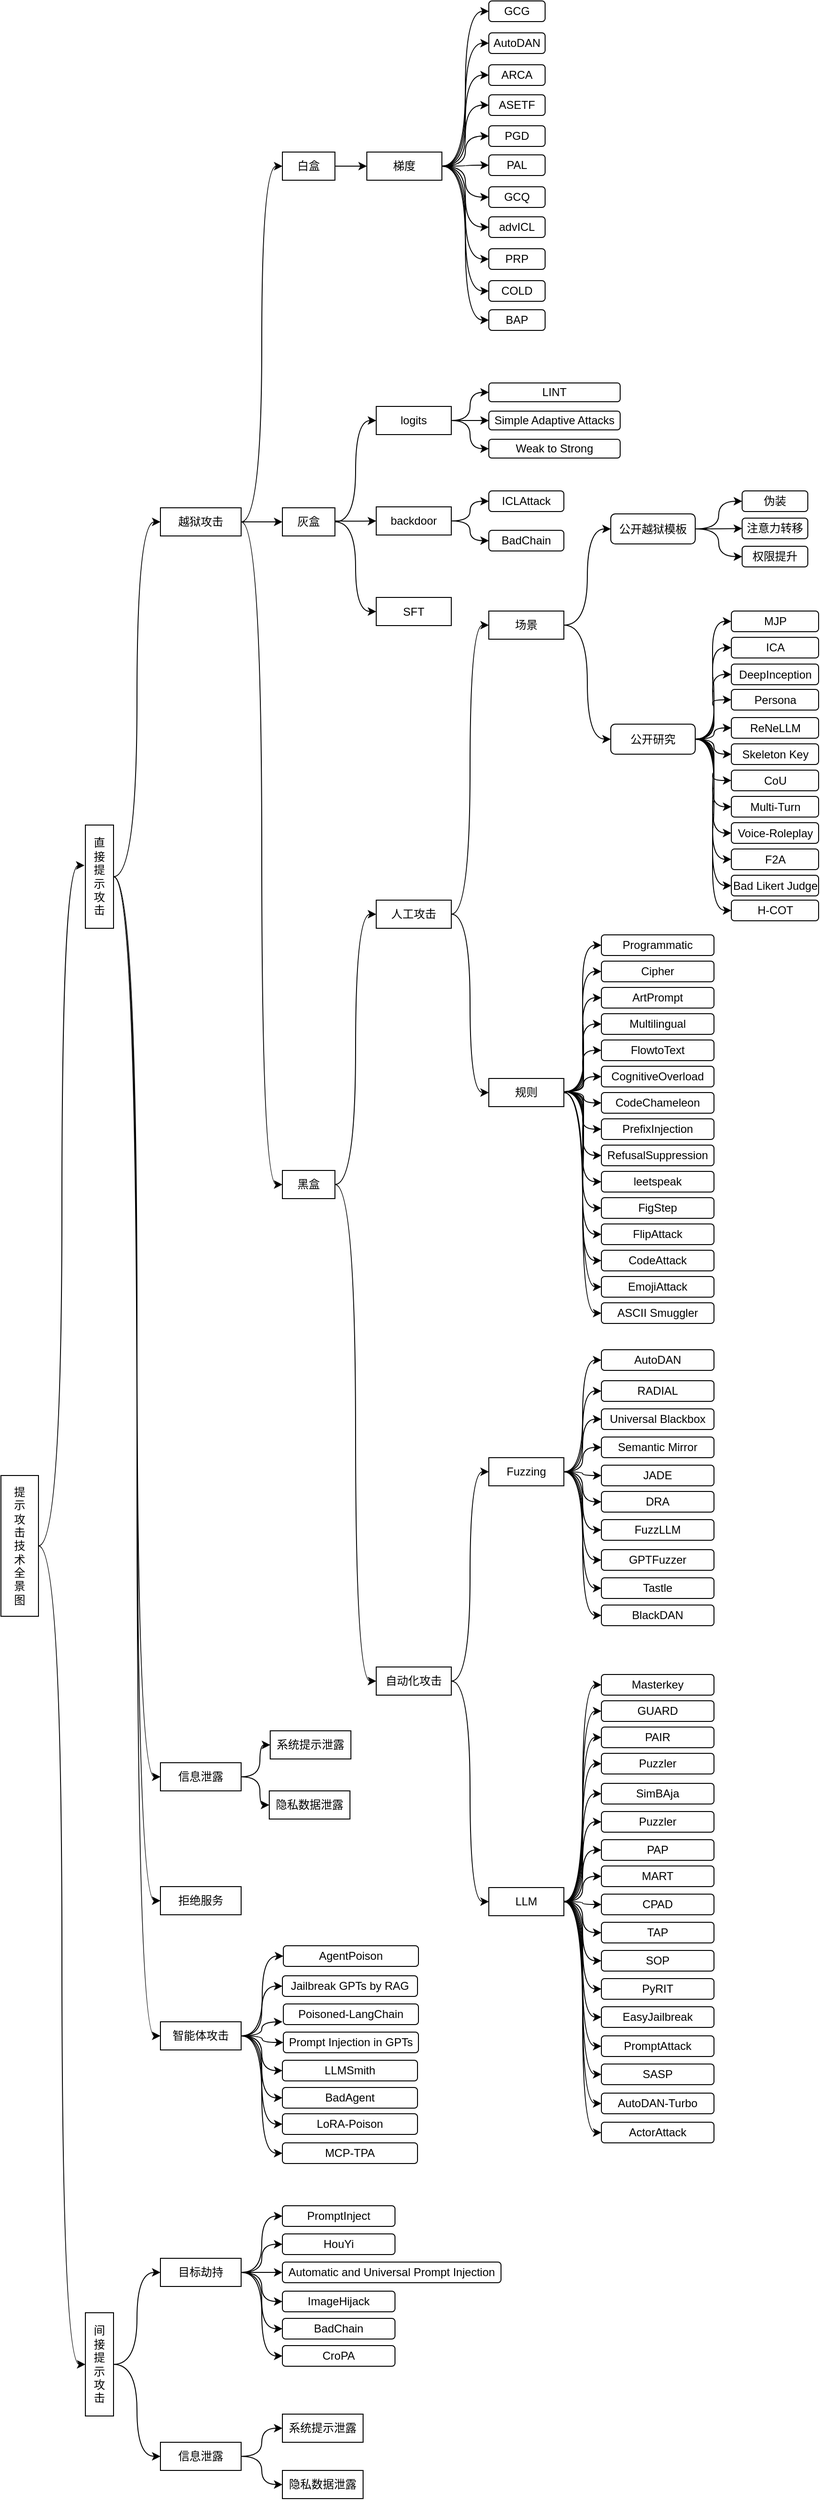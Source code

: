 <mxfile version="19.0.3" type="device"><diagram id="rkqEhPVn9OHipSm5fGzh" name="第 1 页"><mxGraphModel dx="1550" dy="2106" grid="1" gridSize="10" guides="1" tooltips="1" connect="1" arrows="1" fold="1" page="1" pageScale="1" pageWidth="827" pageHeight="1169" math="0" shadow="0"><root><mxCell id="0"/><mxCell id="1" parent="0"/><mxCell id="EBrHjdYa_G52QQw4xirk-134" style="edgeStyle=orthogonalEdgeStyle;rounded=0;orthogonalLoop=1;jettySize=auto;html=1;exitX=1;exitY=0.5;exitDx=0;exitDy=0;entryX=-0.033;entryY=0.391;entryDx=0;entryDy=0;entryPerimeter=0;curved=1;" parent="1" source="EBrHjdYa_G52QQw4xirk-2" target="EBrHjdYa_G52QQw4xirk-4" edge="1"><mxGeometry relative="1" as="geometry"/></mxCell><mxCell id="EBrHjdYa_G52QQw4xirk-136" style="edgeStyle=orthogonalEdgeStyle;curved=1;rounded=0;orthogonalLoop=1;jettySize=auto;html=1;exitX=1;exitY=0.5;exitDx=0;exitDy=0;entryX=0;entryY=0.5;entryDx=0;entryDy=0;" parent="1" source="EBrHjdYa_G52QQw4xirk-2" target="EBrHjdYa_G52QQw4xirk-40" edge="1"><mxGeometry relative="1" as="geometry"/></mxCell><mxCell id="EBrHjdYa_G52QQw4xirk-2" value="提&lt;br&gt;示&lt;br&gt;攻&lt;br&gt;击&lt;br&gt;技&lt;br&gt;术&lt;br&gt;全&lt;br&gt;景&lt;br&gt;图" style="rounded=0;whiteSpace=wrap;html=1;" parent="1" vertex="1"><mxGeometry x="70" y="891" width="40" height="150" as="geometry"/></mxCell><mxCell id="EBrHjdYa_G52QQw4xirk-135" style="edgeStyle=orthogonalEdgeStyle;curved=1;rounded=0;orthogonalLoop=1;jettySize=auto;html=1;exitX=1;exitY=0.5;exitDx=0;exitDy=0;entryX=0;entryY=0.5;entryDx=0;entryDy=0;" parent="1" source="EBrHjdYa_G52QQw4xirk-4" target="EBrHjdYa_G52QQw4xirk-26" edge="1"><mxGeometry relative="1" as="geometry"/></mxCell><mxCell id="EBrHjdYa_G52QQw4xirk-137" style="edgeStyle=orthogonalEdgeStyle;curved=1;rounded=0;orthogonalLoop=1;jettySize=auto;html=1;exitX=1;exitY=0.5;exitDx=0;exitDy=0;entryX=0;entryY=0.5;entryDx=0;entryDy=0;" parent="1" source="EBrHjdYa_G52QQw4xirk-4" target="EBrHjdYa_G52QQw4xirk-41" edge="1"><mxGeometry relative="1" as="geometry"/></mxCell><mxCell id="EBrHjdYa_G52QQw4xirk-138" style="edgeStyle=orthogonalEdgeStyle;curved=1;rounded=0;orthogonalLoop=1;jettySize=auto;html=1;exitX=1;exitY=0.5;exitDx=0;exitDy=0;entryX=0;entryY=0.5;entryDx=0;entryDy=0;" parent="1" source="EBrHjdYa_G52QQw4xirk-4" target="EBrHjdYa_G52QQw4xirk-45" edge="1"><mxGeometry relative="1" as="geometry"/></mxCell><mxCell id="EBrHjdYa_G52QQw4xirk-139" style="edgeStyle=orthogonalEdgeStyle;curved=1;rounded=0;orthogonalLoop=1;jettySize=auto;html=1;exitX=1;exitY=0.5;exitDx=0;exitDy=0;entryX=0;entryY=0.5;entryDx=0;entryDy=0;" parent="1" source="EBrHjdYa_G52QQw4xirk-4" target="EBrHjdYa_G52QQw4xirk-42" edge="1"><mxGeometry relative="1" as="geometry"/></mxCell><mxCell id="EBrHjdYa_G52QQw4xirk-4" value="直&lt;br&gt;接&lt;br&gt;提&lt;br&gt;示&lt;br&gt;攻&lt;br&gt;击" style="rounded=0;whiteSpace=wrap;html=1;" parent="1" vertex="1"><mxGeometry x="160" y="198" width="30" height="110" as="geometry"/></mxCell><mxCell id="EBrHjdYa_G52QQw4xirk-143" style="edgeStyle=orthogonalEdgeStyle;curved=1;rounded=0;orthogonalLoop=1;jettySize=auto;html=1;exitX=1;exitY=0.5;exitDx=0;exitDy=0;entryX=0;entryY=0.5;entryDx=0;entryDy=0;" parent="1" source="EBrHjdYa_G52QQw4xirk-20" target="EBrHjdYa_G52QQw4xirk-37" edge="1"><mxGeometry relative="1" as="geometry"/></mxCell><mxCell id="EBrHjdYa_G52QQw4xirk-144" style="edgeStyle=orthogonalEdgeStyle;curved=1;rounded=0;orthogonalLoop=1;jettySize=auto;html=1;exitX=1;exitY=0.5;exitDx=0;exitDy=0;entryX=0;entryY=0.5;entryDx=0;entryDy=0;" parent="1" source="EBrHjdYa_G52QQw4xirk-20" target="EBrHjdYa_G52QQw4xirk-38" edge="1"><mxGeometry relative="1" as="geometry"/></mxCell><mxCell id="EBrHjdYa_G52QQw4xirk-145" style="edgeStyle=orthogonalEdgeStyle;curved=1;rounded=0;orthogonalLoop=1;jettySize=auto;html=1;exitX=1;exitY=0.5;exitDx=0;exitDy=0;entryX=0;entryY=0.5;entryDx=0;entryDy=0;" parent="1" source="EBrHjdYa_G52QQw4xirk-20" target="EBrHjdYa_G52QQw4xirk-39" edge="1"><mxGeometry relative="1" as="geometry"/></mxCell><mxCell id="EBrHjdYa_G52QQw4xirk-147" style="edgeStyle=orthogonalEdgeStyle;curved=1;rounded=0;orthogonalLoop=1;jettySize=auto;html=1;exitX=1;exitY=0.5;exitDx=0;exitDy=0;entryX=0;entryY=0.5;entryDx=0;entryDy=0;" parent="1" source="EBrHjdYa_G52QQw4xirk-20" target="EBrHjdYa_G52QQw4xirk-54" edge="1"><mxGeometry relative="1" as="geometry"/></mxCell><mxCell id="EBrHjdYa_G52QQw4xirk-148" style="edgeStyle=orthogonalEdgeStyle;curved=1;rounded=0;orthogonalLoop=1;jettySize=auto;html=1;exitX=1;exitY=0.5;exitDx=0;exitDy=0;entryX=0;entryY=0.5;entryDx=0;entryDy=0;" parent="1" source="EBrHjdYa_G52QQw4xirk-20" target="EBrHjdYa_G52QQw4xirk-55" edge="1"><mxGeometry relative="1" as="geometry"/></mxCell><mxCell id="EBrHjdYa_G52QQw4xirk-149" style="edgeStyle=orthogonalEdgeStyle;curved=1;rounded=0;orthogonalLoop=1;jettySize=auto;html=1;exitX=1;exitY=0.5;exitDx=0;exitDy=0;entryX=0;entryY=0.5;entryDx=0;entryDy=0;" parent="1" source="EBrHjdYa_G52QQw4xirk-20" target="EBrHjdYa_G52QQw4xirk-56" edge="1"><mxGeometry relative="1" as="geometry"/></mxCell><mxCell id="EBrHjdYa_G52QQw4xirk-151" style="edgeStyle=orthogonalEdgeStyle;curved=1;rounded=0;orthogonalLoop=1;jettySize=auto;html=1;exitX=1;exitY=0.5;exitDx=0;exitDy=0;entryX=0;entryY=0.5;entryDx=0;entryDy=0;" parent="1" source="EBrHjdYa_G52QQw4xirk-20" target="EBrHjdYa_G52QQw4xirk-57" edge="1"><mxGeometry relative="1" as="geometry"/></mxCell><mxCell id="EBrHjdYa_G52QQw4xirk-152" style="edgeStyle=orthogonalEdgeStyle;curved=1;rounded=0;orthogonalLoop=1;jettySize=auto;html=1;exitX=1;exitY=0.5;exitDx=0;exitDy=0;entryX=0;entryY=0.5;entryDx=0;entryDy=0;" parent="1" source="EBrHjdYa_G52QQw4xirk-20" target="EBrHjdYa_G52QQw4xirk-58" edge="1"><mxGeometry relative="1" as="geometry"/></mxCell><mxCell id="EBrHjdYa_G52QQw4xirk-153" style="edgeStyle=orthogonalEdgeStyle;curved=1;rounded=0;orthogonalLoop=1;jettySize=auto;html=1;exitX=1;exitY=0.5;exitDx=0;exitDy=0;entryX=0;entryY=0.5;entryDx=0;entryDy=0;" parent="1" source="EBrHjdYa_G52QQw4xirk-20" target="EBrHjdYa_G52QQw4xirk-59" edge="1"><mxGeometry relative="1" as="geometry"/></mxCell><mxCell id="EBrHjdYa_G52QQw4xirk-154" style="edgeStyle=orthogonalEdgeStyle;curved=1;rounded=0;orthogonalLoop=1;jettySize=auto;html=1;exitX=1;exitY=0.5;exitDx=0;exitDy=0;entryX=0;entryY=0.5;entryDx=0;entryDy=0;" parent="1" source="EBrHjdYa_G52QQw4xirk-20" target="EBrHjdYa_G52QQw4xirk-60" edge="1"><mxGeometry relative="1" as="geometry"/></mxCell><mxCell id="MeOBzDQ2OIou5uloYh-z-2" style="edgeStyle=orthogonalEdgeStyle;rounded=0;orthogonalLoop=1;jettySize=auto;html=1;exitX=1;exitY=0.5;exitDx=0;exitDy=0;entryX=0;entryY=0.5;entryDx=0;entryDy=0;curved=1;" parent="1" source="EBrHjdYa_G52QQw4xirk-20" target="MeOBzDQ2OIou5uloYh-z-1" edge="1"><mxGeometry relative="1" as="geometry"/></mxCell><mxCell id="EBrHjdYa_G52QQw4xirk-20" value="梯度" style="rounded=0;whiteSpace=wrap;html=1;" parent="1" vertex="1"><mxGeometry x="460" y="-519" width="80" height="30" as="geometry"/></mxCell><mxCell id="EBrHjdYa_G52QQw4xirk-157" style="edgeStyle=orthogonalEdgeStyle;curved=1;rounded=0;orthogonalLoop=1;jettySize=auto;html=1;exitX=1;exitY=0.5;exitDx=0;exitDy=0;entryX=0;entryY=0.5;entryDx=0;entryDy=0;" parent="1" source="EBrHjdYa_G52QQw4xirk-21" target="EBrHjdYa_G52QQw4xirk-61" edge="1"><mxGeometry relative="1" as="geometry"/></mxCell><mxCell id="EBrHjdYa_G52QQw4xirk-246" style="edgeStyle=orthogonalEdgeStyle;curved=1;rounded=0;orthogonalLoop=1;jettySize=auto;html=1;exitX=1;exitY=0.5;exitDx=0;exitDy=0;entryX=0;entryY=0.5;entryDx=0;entryDy=0;" parent="1" source="EBrHjdYa_G52QQw4xirk-21" target="EBrHjdYa_G52QQw4xirk-243" edge="1"><mxGeometry relative="1" as="geometry"/></mxCell><mxCell id="EBrHjdYa_G52QQw4xirk-247" style="edgeStyle=orthogonalEdgeStyle;curved=1;rounded=0;orthogonalLoop=1;jettySize=auto;html=1;exitX=1;exitY=0.5;exitDx=0;exitDy=0;entryX=0;entryY=0.5;entryDx=0;entryDy=0;" parent="1" source="EBrHjdYa_G52QQw4xirk-21" target="EBrHjdYa_G52QQw4xirk-244" edge="1"><mxGeometry relative="1" as="geometry"/></mxCell><mxCell id="EBrHjdYa_G52QQw4xirk-21" value="logits" style="rounded=0;whiteSpace=wrap;html=1;" parent="1" vertex="1"><mxGeometry x="470" y="-248" width="80" height="30" as="geometry"/></mxCell><mxCell id="EBrHjdYa_G52QQw4xirk-140" style="edgeStyle=orthogonalEdgeStyle;curved=1;rounded=0;orthogonalLoop=1;jettySize=auto;html=1;exitX=1;exitY=0.5;exitDx=0;exitDy=0;entryX=0;entryY=0.5;entryDx=0;entryDy=0;" parent="1" source="EBrHjdYa_G52QQw4xirk-26" target="EBrHjdYa_G52QQw4xirk-33" edge="1"><mxGeometry relative="1" as="geometry"/></mxCell><mxCell id="EBrHjdYa_G52QQw4xirk-160" style="edgeStyle=orthogonalEdgeStyle;curved=1;rounded=0;orthogonalLoop=1;jettySize=auto;html=1;exitX=1;exitY=0.5;exitDx=0;exitDy=0;entryX=0;entryY=0.5;entryDx=0;entryDy=0;" parent="1" source="EBrHjdYa_G52QQw4xirk-26" target="EBrHjdYa_G52QQw4xirk-89" edge="1"><mxGeometry relative="1" as="geometry"/></mxCell><mxCell id="EBrHjdYa_G52QQw4xirk-161" style="edgeStyle=orthogonalEdgeStyle;curved=1;rounded=0;orthogonalLoop=1;jettySize=auto;html=1;exitX=1;exitY=0.5;exitDx=0;exitDy=0;entryX=0;entryY=0.5;entryDx=0;entryDy=0;" parent="1" source="EBrHjdYa_G52QQw4xirk-26" target="EBrHjdYa_G52QQw4xirk-47" edge="1"><mxGeometry relative="1" as="geometry"/></mxCell><mxCell id="EBrHjdYa_G52QQw4xirk-26" value="越狱攻击" style="rounded=0;whiteSpace=wrap;html=1;" parent="1" vertex="1"><mxGeometry x="240" y="-140" width="86" height="30" as="geometry"/></mxCell><mxCell id="EBrHjdYa_G52QQw4xirk-142" style="edgeStyle=orthogonalEdgeStyle;curved=1;rounded=0;orthogonalLoop=1;jettySize=auto;html=1;exitX=1;exitY=0.5;exitDx=0;exitDy=0;entryX=0;entryY=0.5;entryDx=0;entryDy=0;" parent="1" source="EBrHjdYa_G52QQw4xirk-33" target="EBrHjdYa_G52QQw4xirk-20" edge="1"><mxGeometry relative="1" as="geometry"/></mxCell><mxCell id="EBrHjdYa_G52QQw4xirk-33" value="白盒" style="rounded=0;whiteSpace=wrap;html=1;" parent="1" vertex="1"><mxGeometry x="370" y="-519" width="56" height="30" as="geometry"/></mxCell><mxCell id="EBrHjdYa_G52QQw4xirk-37" value="GCG" style="rounded=1;whiteSpace=wrap;html=1;strokeColor=default;" parent="1" vertex="1"><mxGeometry x="590" y="-680" width="60" height="22" as="geometry"/></mxCell><mxCell id="EBrHjdYa_G52QQw4xirk-38" value="AutoDAN" style="rounded=1;whiteSpace=wrap;html=1;strokeColor=default;" parent="1" vertex="1"><mxGeometry x="590" y="-646" width="60" height="22" as="geometry"/></mxCell><mxCell id="EBrHjdYa_G52QQw4xirk-39" value="ARCA" style="rounded=1;whiteSpace=wrap;html=1;strokeColor=default;" parent="1" vertex="1"><mxGeometry x="590" y="-612" width="60" height="22" as="geometry"/></mxCell><mxCell id="EBrHjdYa_G52QQw4xirk-235" style="edgeStyle=orthogonalEdgeStyle;curved=1;rounded=0;orthogonalLoop=1;jettySize=auto;html=1;exitX=1;exitY=0.5;exitDx=0;exitDy=0;entryX=0;entryY=0.5;entryDx=0;entryDy=0;" parent="1" source="EBrHjdYa_G52QQw4xirk-40" target="EBrHjdYa_G52QQw4xirk-44" edge="1"><mxGeometry relative="1" as="geometry"/></mxCell><mxCell id="EBrHjdYa_G52QQw4xirk-236" style="edgeStyle=orthogonalEdgeStyle;curved=1;rounded=0;orthogonalLoop=1;jettySize=auto;html=1;exitX=1;exitY=0.5;exitDx=0;exitDy=0;entryX=0;entryY=0.5;entryDx=0;entryDy=0;" parent="1" source="EBrHjdYa_G52QQw4xirk-40" target="EBrHjdYa_G52QQw4xirk-43" edge="1"><mxGeometry relative="1" as="geometry"/></mxCell><mxCell id="EBrHjdYa_G52QQw4xirk-40" value="间&lt;br&gt;接&lt;br&gt;提&lt;br&gt;示&lt;br&gt;攻&lt;br&gt;击" style="rounded=0;whiteSpace=wrap;html=1;" parent="1" vertex="1"><mxGeometry x="160" y="1783" width="30" height="110" as="geometry"/></mxCell><mxCell id="EBrHjdYa_G52QQw4xirk-209" style="edgeStyle=orthogonalEdgeStyle;curved=1;rounded=0;orthogonalLoop=1;jettySize=auto;html=1;exitX=1;exitY=0.5;exitDx=0;exitDy=0;entryX=0;entryY=0.5;entryDx=0;entryDy=0;" parent="1" source="EBrHjdYa_G52QQw4xirk-41" target="EBrHjdYa_G52QQw4xirk-105" edge="1"><mxGeometry relative="1" as="geometry"/></mxCell><mxCell id="EBrHjdYa_G52QQw4xirk-210" style="edgeStyle=orthogonalEdgeStyle;curved=1;rounded=0;orthogonalLoop=1;jettySize=auto;html=1;exitX=1;exitY=0.5;exitDx=0;exitDy=0;entryX=0;entryY=0.5;entryDx=0;entryDy=0;" parent="1" source="EBrHjdYa_G52QQw4xirk-41" target="EBrHjdYa_G52QQw4xirk-106" edge="1"><mxGeometry relative="1" as="geometry"/></mxCell><mxCell id="EBrHjdYa_G52QQw4xirk-41" value="信息泄露" style="rounded=0;whiteSpace=wrap;html=1;" parent="1" vertex="1"><mxGeometry x="240" y="1197" width="86" height="30" as="geometry"/></mxCell><mxCell id="EBrHjdYa_G52QQw4xirk-227" style="edgeStyle=orthogonalEdgeStyle;curved=1;rounded=0;orthogonalLoop=1;jettySize=auto;html=1;exitX=1;exitY=0.5;exitDx=0;exitDy=0;entryX=0;entryY=0.5;entryDx=0;entryDy=0;" parent="1" source="EBrHjdYa_G52QQw4xirk-42" target="EBrHjdYa_G52QQw4xirk-124" edge="1"><mxGeometry relative="1" as="geometry"/></mxCell><mxCell id="EBrHjdYa_G52QQw4xirk-229" style="edgeStyle=orthogonalEdgeStyle;curved=1;rounded=0;orthogonalLoop=1;jettySize=auto;html=1;exitX=1;exitY=0.5;exitDx=0;exitDy=0;" parent="1" source="EBrHjdYa_G52QQw4xirk-42" edge="1"><mxGeometry relative="1" as="geometry"><mxPoint x="370" y="1473" as="targetPoint"/></mxGeometry></mxCell><mxCell id="EBrHjdYa_G52QQw4xirk-230" style="edgeStyle=orthogonalEdgeStyle;curved=1;rounded=0;orthogonalLoop=1;jettySize=auto;html=1;exitX=1;exitY=0.5;exitDx=0;exitDy=0;entryX=0;entryY=0.5;entryDx=0;entryDy=0;" parent="1" source="EBrHjdYa_G52QQw4xirk-42" target="EBrHjdYa_G52QQw4xirk-126" edge="1"><mxGeometry relative="1" as="geometry"/></mxCell><mxCell id="EBrHjdYa_G52QQw4xirk-231" style="edgeStyle=orthogonalEdgeStyle;curved=1;rounded=0;orthogonalLoop=1;jettySize=auto;html=1;exitX=1;exitY=0.5;exitDx=0;exitDy=0;entryX=0;entryY=0.5;entryDx=0;entryDy=0;" parent="1" source="EBrHjdYa_G52QQw4xirk-42" target="EBrHjdYa_G52QQw4xirk-127" edge="1"><mxGeometry relative="1" as="geometry"/></mxCell><mxCell id="EBrHjdYa_G52QQw4xirk-250" style="edgeStyle=orthogonalEdgeStyle;curved=1;rounded=0;orthogonalLoop=1;jettySize=auto;html=1;exitX=1;exitY=0.5;exitDx=0;exitDy=0;entryX=0;entryY=0.5;entryDx=0;entryDy=0;" parent="1" source="EBrHjdYa_G52QQw4xirk-42" target="EBrHjdYa_G52QQw4xirk-249" edge="1"><mxGeometry relative="1" as="geometry"/></mxCell><mxCell id="MeOBzDQ2OIou5uloYh-z-20" style="edgeStyle=orthogonalEdgeStyle;curved=1;rounded=0;orthogonalLoop=1;jettySize=auto;html=1;exitX=1;exitY=0.5;exitDx=0;exitDy=0;entryX=0;entryY=0.5;entryDx=0;entryDy=0;" parent="1" source="EBrHjdYa_G52QQw4xirk-42" target="MeOBzDQ2OIou5uloYh-z-19" edge="1"><mxGeometry relative="1" as="geometry"/></mxCell><mxCell id="ZxJ6F6xXxv0sFhJDmkCC-2" style="edgeStyle=orthogonalEdgeStyle;rounded=0;orthogonalLoop=1;jettySize=auto;html=1;exitX=1;exitY=0.5;exitDx=0;exitDy=0;entryX=0;entryY=0.5;entryDx=0;entryDy=0;curved=1;" parent="1" source="EBrHjdYa_G52QQw4xirk-42" target="ZxJ6F6xXxv0sFhJDmkCC-1" edge="1"><mxGeometry relative="1" as="geometry"/></mxCell><mxCell id="jUD-zMSX7cDNopHS3Msz-2" style="edgeStyle=orthogonalEdgeStyle;rounded=0;orthogonalLoop=1;jettySize=auto;html=1;exitX=1;exitY=0.5;exitDx=0;exitDy=0;entryX=0;entryY=0.5;entryDx=0;entryDy=0;curved=1;" parent="1" source="EBrHjdYa_G52QQw4xirk-42" target="jUD-zMSX7cDNopHS3Msz-1" edge="1"><mxGeometry relative="1" as="geometry"/></mxCell><mxCell id="EBrHjdYa_G52QQw4xirk-42" value="智能体攻击" style="rounded=0;whiteSpace=wrap;html=1;" parent="1" vertex="1"><mxGeometry x="240" y="1473" width="86" height="30" as="geometry"/></mxCell><mxCell id="EBrHjdYa_G52QQw4xirk-237" style="edgeStyle=orthogonalEdgeStyle;curved=1;rounded=0;orthogonalLoop=1;jettySize=auto;html=1;exitX=1;exitY=0.5;exitDx=0;exitDy=0;entryX=0;entryY=0.5;entryDx=0;entryDy=0;" parent="1" source="EBrHjdYa_G52QQw4xirk-43" target="EBrHjdYa_G52QQw4xirk-129" edge="1"><mxGeometry relative="1" as="geometry"/></mxCell><mxCell id="EBrHjdYa_G52QQw4xirk-239" style="edgeStyle=orthogonalEdgeStyle;curved=1;rounded=0;orthogonalLoop=1;jettySize=auto;html=1;exitX=1;exitY=0.5;exitDx=0;exitDy=0;entryX=0;entryY=0.5;entryDx=0;entryDy=0;" parent="1" source="EBrHjdYa_G52QQw4xirk-43" target="EBrHjdYa_G52QQw4xirk-130" edge="1"><mxGeometry relative="1" as="geometry"/></mxCell><mxCell id="EBrHjdYa_G52QQw4xirk-43" value="信息泄露" style="rounded=0;whiteSpace=wrap;html=1;" parent="1" vertex="1"><mxGeometry x="240" y="1921" width="86" height="30" as="geometry"/></mxCell><mxCell id="EBrHjdYa_G52QQw4xirk-232" style="edgeStyle=orthogonalEdgeStyle;curved=1;rounded=0;orthogonalLoop=1;jettySize=auto;html=1;exitX=1;exitY=0.5;exitDx=0;exitDy=0;entryX=0;entryY=0.5;entryDx=0;entryDy=0;" parent="1" source="EBrHjdYa_G52QQw4xirk-44" target="EBrHjdYa_G52QQw4xirk-131" edge="1"><mxGeometry relative="1" as="geometry"/></mxCell><mxCell id="EBrHjdYa_G52QQw4xirk-233" style="edgeStyle=orthogonalEdgeStyle;curved=1;rounded=0;orthogonalLoop=1;jettySize=auto;html=1;exitX=1;exitY=0.5;exitDx=0;exitDy=0;entryX=0;entryY=0.5;entryDx=0;entryDy=0;" parent="1" source="EBrHjdYa_G52QQw4xirk-44" target="EBrHjdYa_G52QQw4xirk-132" edge="1"><mxGeometry relative="1" as="geometry"/></mxCell><mxCell id="EBrHjdYa_G52QQw4xirk-234" style="edgeStyle=orthogonalEdgeStyle;curved=1;rounded=0;orthogonalLoop=1;jettySize=auto;html=1;exitX=1;exitY=0.5;exitDx=0;exitDy=0;entryX=0;entryY=0.5;entryDx=0;entryDy=0;" parent="1" source="EBrHjdYa_G52QQw4xirk-44" target="EBrHjdYa_G52QQw4xirk-133" edge="1"><mxGeometry relative="1" as="geometry"/></mxCell><mxCell id="MeOBzDQ2OIou5uloYh-z-12" style="edgeStyle=orthogonalEdgeStyle;curved=1;rounded=0;orthogonalLoop=1;jettySize=auto;html=1;exitX=1;exitY=0.5;exitDx=0;exitDy=0;entryX=0;entryY=0.5;entryDx=0;entryDy=0;" parent="1" source="EBrHjdYa_G52QQw4xirk-44" target="MeOBzDQ2OIou5uloYh-z-11" edge="1"><mxGeometry relative="1" as="geometry"/></mxCell><mxCell id="MeOBzDQ2OIou5uloYh-z-14" style="edgeStyle=orthogonalEdgeStyle;curved=1;rounded=0;orthogonalLoop=1;jettySize=auto;html=1;exitX=1;exitY=0.5;exitDx=0;exitDy=0;entryX=0;entryY=0.5;entryDx=0;entryDy=0;" parent="1" source="EBrHjdYa_G52QQw4xirk-44" target="MeOBzDQ2OIou5uloYh-z-13" edge="1"><mxGeometry relative="1" as="geometry"/></mxCell><mxCell id="RF8kQDyTWKjzC2yBaVdK-2" style="edgeStyle=orthogonalEdgeStyle;rounded=0;orthogonalLoop=1;jettySize=auto;html=1;exitX=1;exitY=0.5;exitDx=0;exitDy=0;entryX=0;entryY=0.5;entryDx=0;entryDy=0;curved=1;" parent="1" source="EBrHjdYa_G52QQw4xirk-44" target="RF8kQDyTWKjzC2yBaVdK-1" edge="1"><mxGeometry relative="1" as="geometry"/></mxCell><mxCell id="EBrHjdYa_G52QQw4xirk-44" value="目标劫持" style="rounded=0;whiteSpace=wrap;html=1;" parent="1" vertex="1"><mxGeometry x="240" y="1725" width="86" height="30" as="geometry"/></mxCell><mxCell id="EBrHjdYa_G52QQw4xirk-45" value="拒绝服务" style="rounded=0;whiteSpace=wrap;html=1;" parent="1" vertex="1"><mxGeometry x="240" y="1329" width="86" height="30" as="geometry"/></mxCell><mxCell id="EBrHjdYa_G52QQw4xirk-162" style="edgeStyle=orthogonalEdgeStyle;curved=1;rounded=0;orthogonalLoop=1;jettySize=auto;html=1;exitX=1;exitY=0.5;exitDx=0;exitDy=0;entryX=0;entryY=0.5;entryDx=0;entryDy=0;" parent="1" source="EBrHjdYa_G52QQw4xirk-47" target="EBrHjdYa_G52QQw4xirk-48" edge="1"><mxGeometry relative="1" as="geometry"/></mxCell><mxCell id="EBrHjdYa_G52QQw4xirk-163" style="edgeStyle=orthogonalEdgeStyle;curved=1;rounded=0;orthogonalLoop=1;jettySize=auto;html=1;exitX=1;exitY=0.5;exitDx=0;exitDy=0;entryX=0;entryY=0.5;entryDx=0;entryDy=0;" parent="1" source="EBrHjdYa_G52QQw4xirk-47" target="EBrHjdYa_G52QQw4xirk-49" edge="1"><mxGeometry relative="1" as="geometry"/></mxCell><mxCell id="EBrHjdYa_G52QQw4xirk-47" value="黑盒" style="rounded=0;whiteSpace=wrap;html=1;" parent="1" vertex="1"><mxGeometry x="370" y="566" width="56" height="30" as="geometry"/></mxCell><mxCell id="EBrHjdYa_G52QQw4xirk-165" style="edgeStyle=orthogonalEdgeStyle;curved=1;rounded=0;orthogonalLoop=1;jettySize=auto;html=1;exitX=1;exitY=0.5;exitDx=0;exitDy=0;entryX=0;entryY=0.5;entryDx=0;entryDy=0;" parent="1" source="EBrHjdYa_G52QQw4xirk-48" target="EBrHjdYa_G52QQw4xirk-65" edge="1"><mxGeometry relative="1" as="geometry"/></mxCell><mxCell id="EBrHjdYa_G52QQw4xirk-166" style="edgeStyle=orthogonalEdgeStyle;curved=1;rounded=0;orthogonalLoop=1;jettySize=auto;html=1;exitX=1;exitY=0.5;exitDx=0;exitDy=0;entryX=0;entryY=0.5;entryDx=0;entryDy=0;" parent="1" source="EBrHjdYa_G52QQw4xirk-48" target="EBrHjdYa_G52QQw4xirk-66" edge="1"><mxGeometry relative="1" as="geometry"/></mxCell><mxCell id="EBrHjdYa_G52QQw4xirk-48" value="人工攻击" style="rounded=0;whiteSpace=wrap;html=1;" parent="1" vertex="1"><mxGeometry x="470" y="278" width="80" height="30" as="geometry"/></mxCell><mxCell id="EBrHjdYa_G52QQw4xirk-196" style="edgeStyle=orthogonalEdgeStyle;curved=1;rounded=0;orthogonalLoop=1;jettySize=auto;html=1;exitX=1;exitY=0.5;exitDx=0;exitDy=0;entryX=0;entryY=0.5;entryDx=0;entryDy=0;" parent="1" source="EBrHjdYa_G52QQw4xirk-49" target="EBrHjdYa_G52QQw4xirk-50" edge="1"><mxGeometry relative="1" as="geometry"><mxPoint x="550" y="1083" as="sourcePoint"/></mxGeometry></mxCell><mxCell id="EBrHjdYa_G52QQw4xirk-197" style="edgeStyle=orthogonalEdgeStyle;curved=1;rounded=0;orthogonalLoop=1;jettySize=auto;html=1;exitX=1;exitY=0.5;exitDx=0;exitDy=0;entryX=0;entryY=0.5;entryDx=0;entryDy=0;" parent="1" source="EBrHjdYa_G52QQw4xirk-49" target="EBrHjdYa_G52QQw4xirk-51" edge="1"><mxGeometry relative="1" as="geometry"><mxPoint x="550" y="1105" as="sourcePoint"/></mxGeometry></mxCell><mxCell id="EBrHjdYa_G52QQw4xirk-49" value="自动化攻击" style="rounded=0;whiteSpace=wrap;html=1;" parent="1" vertex="1"><mxGeometry x="470" y="1095" width="80" height="30" as="geometry"/></mxCell><mxCell id="EBrHjdYa_G52QQw4xirk-198" style="edgeStyle=orthogonalEdgeStyle;curved=1;rounded=0;orthogonalLoop=1;jettySize=auto;html=1;exitX=1;exitY=0.5;exitDx=0;exitDy=0;entryX=0;entryY=0.5;entryDx=0;entryDy=0;" parent="1" source="EBrHjdYa_G52QQw4xirk-50" target="EBrHjdYa_G52QQw4xirk-107" edge="1"><mxGeometry relative="1" as="geometry"/></mxCell><mxCell id="EBrHjdYa_G52QQw4xirk-200" style="edgeStyle=orthogonalEdgeStyle;curved=1;rounded=0;orthogonalLoop=1;jettySize=auto;html=1;exitX=1;exitY=0.5;exitDx=0;exitDy=0;entryX=0;entryY=0.5;entryDx=0;entryDy=0;" parent="1" source="EBrHjdYa_G52QQw4xirk-50" target="EBrHjdYa_G52QQw4xirk-96" edge="1"><mxGeometry relative="1" as="geometry"/></mxCell><mxCell id="EBrHjdYa_G52QQw4xirk-202" style="edgeStyle=orthogonalEdgeStyle;curved=1;rounded=0;orthogonalLoop=1;jettySize=auto;html=1;exitX=1;exitY=0.5;exitDx=0;exitDy=0;entryX=0;entryY=0.5;entryDx=0;entryDy=0;" parent="1" source="EBrHjdYa_G52QQw4xirk-50" target="EBrHjdYa_G52QQw4xirk-98" edge="1"><mxGeometry relative="1" as="geometry"/></mxCell><mxCell id="EBrHjdYa_G52QQw4xirk-203" style="edgeStyle=orthogonalEdgeStyle;curved=1;rounded=0;orthogonalLoop=1;jettySize=auto;html=1;exitX=1;exitY=0.5;exitDx=0;exitDy=0;entryX=0;entryY=0.5;entryDx=0;entryDy=0;" parent="1" source="EBrHjdYa_G52QQw4xirk-50" target="EBrHjdYa_G52QQw4xirk-99" edge="1"><mxGeometry relative="1" as="geometry"/></mxCell><mxCell id="EBrHjdYa_G52QQw4xirk-204" style="edgeStyle=orthogonalEdgeStyle;curved=1;rounded=0;orthogonalLoop=1;jettySize=auto;html=1;exitX=1;exitY=0.5;exitDx=0;exitDy=0;entryX=0;entryY=0.5;entryDx=0;entryDy=0;" parent="1" source="EBrHjdYa_G52QQw4xirk-50" target="EBrHjdYa_G52QQw4xirk-100" edge="1"><mxGeometry relative="1" as="geometry"/></mxCell><mxCell id="EBrHjdYa_G52QQw4xirk-205" style="edgeStyle=orthogonalEdgeStyle;curved=1;rounded=0;orthogonalLoop=1;jettySize=auto;html=1;exitX=1;exitY=0.5;exitDx=0;exitDy=0;entryX=0;entryY=0.5;entryDx=0;entryDy=0;" parent="1" source="EBrHjdYa_G52QQw4xirk-50" target="EBrHjdYa_G52QQw4xirk-104" edge="1"><mxGeometry relative="1" as="geometry"/></mxCell><mxCell id="EBrHjdYa_G52QQw4xirk-206" style="edgeStyle=orthogonalEdgeStyle;curved=1;rounded=0;orthogonalLoop=1;jettySize=auto;html=1;exitX=1;exitY=0.5;exitDx=0;exitDy=0;entryX=0;entryY=0.5;entryDx=0;entryDy=0;" parent="1" source="EBrHjdYa_G52QQw4xirk-50" target="EBrHjdYa_G52QQw4xirk-101" edge="1"><mxGeometry relative="1" as="geometry"/></mxCell><mxCell id="EBrHjdYa_G52QQw4xirk-207" style="edgeStyle=orthogonalEdgeStyle;curved=1;rounded=0;orthogonalLoop=1;jettySize=auto;html=1;exitX=1;exitY=0.5;exitDx=0;exitDy=0;entryX=0;entryY=0.5;entryDx=0;entryDy=0;" parent="1" source="EBrHjdYa_G52QQw4xirk-50" target="EBrHjdYa_G52QQw4xirk-102" edge="1"><mxGeometry relative="1" as="geometry"/></mxCell><mxCell id="EBrHjdYa_G52QQw4xirk-208" style="edgeStyle=orthogonalEdgeStyle;curved=1;rounded=0;orthogonalLoop=1;jettySize=auto;html=1;exitX=1;exitY=0.5;exitDx=0;exitDy=0;entryX=0;entryY=0.5;entryDx=0;entryDy=0;" parent="1" source="EBrHjdYa_G52QQw4xirk-50" target="EBrHjdYa_G52QQw4xirk-103" edge="1"><mxGeometry relative="1" as="geometry"/></mxCell><mxCell id="LA03Pefo4ghaBJsRQ1Gg-4" style="edgeStyle=orthogonalEdgeStyle;curved=1;rounded=0;orthogonalLoop=1;jettySize=auto;html=1;exitX=1;exitY=0.5;exitDx=0;exitDy=0;entryX=0;entryY=0.5;entryDx=0;entryDy=0;" parent="1" source="EBrHjdYa_G52QQw4xirk-50" target="LA03Pefo4ghaBJsRQ1Gg-3" edge="1"><mxGeometry relative="1" as="geometry"/></mxCell><mxCell id="EBrHjdYa_G52QQw4xirk-50" value="Fuzzing" style="rounded=0;whiteSpace=wrap;html=1;" parent="1" vertex="1"><mxGeometry x="590" y="872" width="80" height="30" as="geometry"/></mxCell><mxCell id="EBrHjdYa_G52QQw4xirk-211" style="edgeStyle=orthogonalEdgeStyle;curved=1;rounded=0;orthogonalLoop=1;jettySize=auto;html=1;exitX=1;exitY=0.5;exitDx=0;exitDy=0;entryX=0;entryY=0.5;entryDx=0;entryDy=0;" parent="1" source="EBrHjdYa_G52QQw4xirk-51" target="EBrHjdYa_G52QQw4xirk-108" edge="1"><mxGeometry relative="1" as="geometry"/></mxCell><mxCell id="EBrHjdYa_G52QQw4xirk-212" style="edgeStyle=orthogonalEdgeStyle;curved=1;rounded=0;orthogonalLoop=1;jettySize=auto;html=1;exitX=1;exitY=0.5;exitDx=0;exitDy=0;entryX=0;entryY=0.5;entryDx=0;entryDy=0;" parent="1" source="EBrHjdYa_G52QQw4xirk-51" target="EBrHjdYa_G52QQw4xirk-109" edge="1"><mxGeometry relative="1" as="geometry"/></mxCell><mxCell id="EBrHjdYa_G52QQw4xirk-213" style="edgeStyle=orthogonalEdgeStyle;curved=1;rounded=0;orthogonalLoop=1;jettySize=auto;html=1;exitX=1;exitY=0.5;exitDx=0;exitDy=0;entryX=0;entryY=0.5;entryDx=0;entryDy=0;" parent="1" source="EBrHjdYa_G52QQw4xirk-51" target="EBrHjdYa_G52QQw4xirk-110" edge="1"><mxGeometry relative="1" as="geometry"/></mxCell><mxCell id="EBrHjdYa_G52QQw4xirk-214" style="edgeStyle=orthogonalEdgeStyle;curved=1;rounded=0;orthogonalLoop=1;jettySize=auto;html=1;exitX=1;exitY=0.5;exitDx=0;exitDy=0;entryX=0;entryY=0.5;entryDx=0;entryDy=0;" parent="1" source="EBrHjdYa_G52QQw4xirk-51" target="EBrHjdYa_G52QQw4xirk-111" edge="1"><mxGeometry relative="1" as="geometry"/></mxCell><mxCell id="EBrHjdYa_G52QQw4xirk-215" style="edgeStyle=orthogonalEdgeStyle;curved=1;rounded=0;orthogonalLoop=1;jettySize=auto;html=1;exitX=1;exitY=0.5;exitDx=0;exitDy=0;entryX=0;entryY=0.5;entryDx=0;entryDy=0;" parent="1" source="EBrHjdYa_G52QQw4xirk-51" target="EBrHjdYa_G52QQw4xirk-112" edge="1"><mxGeometry relative="1" as="geometry"/></mxCell><mxCell id="EBrHjdYa_G52QQw4xirk-216" style="edgeStyle=orthogonalEdgeStyle;curved=1;rounded=0;orthogonalLoop=1;jettySize=auto;html=1;exitX=1;exitY=0.5;exitDx=0;exitDy=0;entryX=0;entryY=0.5;entryDx=0;entryDy=0;" parent="1" source="EBrHjdYa_G52QQw4xirk-51" target="EBrHjdYa_G52QQw4xirk-114" edge="1"><mxGeometry relative="1" as="geometry"/></mxCell><mxCell id="EBrHjdYa_G52QQw4xirk-217" style="edgeStyle=orthogonalEdgeStyle;curved=1;rounded=0;orthogonalLoop=1;jettySize=auto;html=1;exitX=1;exitY=0.5;exitDx=0;exitDy=0;entryX=0;entryY=0.5;entryDx=0;entryDy=0;" parent="1" source="EBrHjdYa_G52QQw4xirk-51" target="EBrHjdYa_G52QQw4xirk-115" edge="1"><mxGeometry relative="1" as="geometry"/></mxCell><mxCell id="EBrHjdYa_G52QQw4xirk-218" style="edgeStyle=orthogonalEdgeStyle;curved=1;rounded=0;orthogonalLoop=1;jettySize=auto;html=1;exitX=1;exitY=0.5;exitDx=0;exitDy=0;entryX=0;entryY=0.5;entryDx=0;entryDy=0;" parent="1" source="EBrHjdYa_G52QQw4xirk-51" target="EBrHjdYa_G52QQw4xirk-116" edge="1"><mxGeometry relative="1" as="geometry"/></mxCell><mxCell id="EBrHjdYa_G52QQw4xirk-219" style="edgeStyle=orthogonalEdgeStyle;curved=1;rounded=0;orthogonalLoop=1;jettySize=auto;html=1;exitX=1;exitY=0.5;exitDx=0;exitDy=0;entryX=0;entryY=0.5;entryDx=0;entryDy=0;" parent="1" source="EBrHjdYa_G52QQw4xirk-51" target="EBrHjdYa_G52QQw4xirk-117" edge="1"><mxGeometry relative="1" as="geometry"/></mxCell><mxCell id="EBrHjdYa_G52QQw4xirk-220" style="edgeStyle=orthogonalEdgeStyle;curved=1;rounded=0;orthogonalLoop=1;jettySize=auto;html=1;exitX=1;exitY=0.5;exitDx=0;exitDy=0;entryX=0;entryY=0.5;entryDx=0;entryDy=0;" parent="1" source="EBrHjdYa_G52QQw4xirk-51" target="EBrHjdYa_G52QQw4xirk-118" edge="1"><mxGeometry relative="1" as="geometry"/></mxCell><mxCell id="EBrHjdYa_G52QQw4xirk-221" style="edgeStyle=orthogonalEdgeStyle;curved=1;rounded=0;orthogonalLoop=1;jettySize=auto;html=1;exitX=1;exitY=0.5;exitDx=0;exitDy=0;entryX=0;entryY=0.5;entryDx=0;entryDy=0;" parent="1" source="EBrHjdYa_G52QQw4xirk-51" target="EBrHjdYa_G52QQw4xirk-119" edge="1"><mxGeometry relative="1" as="geometry"/></mxCell><mxCell id="EBrHjdYa_G52QQw4xirk-222" style="edgeStyle=orthogonalEdgeStyle;curved=1;rounded=0;orthogonalLoop=1;jettySize=auto;html=1;exitX=1;exitY=0.5;exitDx=0;exitDy=0;entryX=0;entryY=0.5;entryDx=0;entryDy=0;" parent="1" source="EBrHjdYa_G52QQw4xirk-51" target="EBrHjdYa_G52QQw4xirk-120" edge="1"><mxGeometry relative="1" as="geometry"/></mxCell><mxCell id="EBrHjdYa_G52QQw4xirk-223" style="edgeStyle=orthogonalEdgeStyle;curved=1;rounded=0;orthogonalLoop=1;jettySize=auto;html=1;exitX=1;exitY=0.5;exitDx=0;exitDy=0;entryX=0;entryY=0.5;entryDx=0;entryDy=0;" parent="1" source="EBrHjdYa_G52QQw4xirk-51" target="EBrHjdYa_G52QQw4xirk-121" edge="1"><mxGeometry relative="1" as="geometry"/></mxCell><mxCell id="EBrHjdYa_G52QQw4xirk-224" style="edgeStyle=orthogonalEdgeStyle;curved=1;rounded=0;orthogonalLoop=1;jettySize=auto;html=1;exitX=1;exitY=0.5;exitDx=0;exitDy=0;entryX=0;entryY=0.5;entryDx=0;entryDy=0;" parent="1" source="EBrHjdYa_G52QQw4xirk-51" target="EBrHjdYa_G52QQw4xirk-122" edge="1"><mxGeometry relative="1" as="geometry"/></mxCell><mxCell id="EBrHjdYa_G52QQw4xirk-225" style="edgeStyle=orthogonalEdgeStyle;curved=1;rounded=0;orthogonalLoop=1;jettySize=auto;html=1;exitX=1;exitY=0.5;exitDx=0;exitDy=0;entryX=0;entryY=0.5;entryDx=0;entryDy=0;" parent="1" source="EBrHjdYa_G52QQw4xirk-51" target="EBrHjdYa_G52QQw4xirk-123" edge="1"><mxGeometry relative="1" as="geometry"/></mxCell><mxCell id="LA03Pefo4ghaBJsRQ1Gg-2" style="edgeStyle=orthogonalEdgeStyle;rounded=0;orthogonalLoop=1;jettySize=auto;html=1;exitX=1;exitY=0.5;exitDx=0;exitDy=0;entryX=0;entryY=0.5;entryDx=0;entryDy=0;curved=1;" parent="1" source="EBrHjdYa_G52QQw4xirk-51" target="LA03Pefo4ghaBJsRQ1Gg-1" edge="1"><mxGeometry relative="1" as="geometry"/></mxCell><mxCell id="MeOBzDQ2OIou5uloYh-z-6" style="edgeStyle=orthogonalEdgeStyle;curved=1;rounded=0;orthogonalLoop=1;jettySize=auto;html=1;exitX=1;exitY=0.5;exitDx=0;exitDy=0;entryX=0;entryY=0.5;entryDx=0;entryDy=0;" parent="1" source="EBrHjdYa_G52QQw4xirk-51" target="MeOBzDQ2OIou5uloYh-z-5" edge="1"><mxGeometry relative="1" as="geometry"/></mxCell><mxCell id="EBrHjdYa_G52QQw4xirk-51" value="LLM" style="rounded=0;whiteSpace=wrap;html=1;" parent="1" vertex="1"><mxGeometry x="590" y="1330" width="80" height="30" as="geometry"/></mxCell><mxCell id="EBrHjdYa_G52QQw4xirk-54" value="ASETF" style="rounded=1;whiteSpace=wrap;html=1;strokeColor=default;" parent="1" vertex="1"><mxGeometry x="590" y="-580" width="60" height="22" as="geometry"/></mxCell><mxCell id="EBrHjdYa_G52QQw4xirk-55" value="PGD" style="rounded=1;whiteSpace=wrap;html=1;strokeColor=default;" parent="1" vertex="1"><mxGeometry x="590" y="-547" width="60" height="22" as="geometry"/></mxCell><mxCell id="EBrHjdYa_G52QQw4xirk-56" value="PAL" style="rounded=1;whiteSpace=wrap;html=1;strokeColor=default;" parent="1" vertex="1"><mxGeometry x="590" y="-516" width="60" height="22" as="geometry"/></mxCell><mxCell id="EBrHjdYa_G52QQw4xirk-57" value="GCQ" style="rounded=1;whiteSpace=wrap;html=1;strokeColor=default;" parent="1" vertex="1"><mxGeometry x="590" y="-482" width="60" height="22" as="geometry"/></mxCell><mxCell id="EBrHjdYa_G52QQw4xirk-58" value="advICL" style="rounded=1;whiteSpace=wrap;html=1;strokeColor=default;" parent="1" vertex="1"><mxGeometry x="590" y="-450" width="60" height="22" as="geometry"/></mxCell><mxCell id="EBrHjdYa_G52QQw4xirk-59" value="PRP" style="rounded=1;whiteSpace=wrap;html=1;strokeColor=default;" parent="1" vertex="1"><mxGeometry x="590" y="-416" width="60" height="22" as="geometry"/></mxCell><mxCell id="EBrHjdYa_G52QQw4xirk-60" value="COLD" style="rounded=1;whiteSpace=wrap;html=1;strokeColor=default;" parent="1" vertex="1"><mxGeometry x="590" y="-382" width="60" height="22" as="geometry"/></mxCell><mxCell id="EBrHjdYa_G52QQw4xirk-61" value="LINT" style="rounded=1;whiteSpace=wrap;html=1;strokeColor=default;" parent="1" vertex="1"><mxGeometry x="590" y="-273" width="140" height="20" as="geometry"/></mxCell><mxCell id="EBrHjdYa_G52QQw4xirk-167" style="edgeStyle=orthogonalEdgeStyle;curved=1;rounded=0;orthogonalLoop=1;jettySize=auto;html=1;exitX=1;exitY=0.5;exitDx=0;exitDy=0;entryX=0;entryY=0.5;entryDx=0;entryDy=0;" parent="1" source="EBrHjdYa_G52QQw4xirk-65" target="EBrHjdYa_G52QQw4xirk-67" edge="1"><mxGeometry relative="1" as="geometry"/></mxCell><mxCell id="EBrHjdYa_G52QQw4xirk-168" style="edgeStyle=orthogonalEdgeStyle;curved=1;rounded=0;orthogonalLoop=1;jettySize=auto;html=1;exitX=1;exitY=0.5;exitDx=0;exitDy=0;entryX=0;entryY=0.5;entryDx=0;entryDy=0;" parent="1" source="EBrHjdYa_G52QQw4xirk-65" target="EBrHjdYa_G52QQw4xirk-72" edge="1"><mxGeometry relative="1" as="geometry"/></mxCell><mxCell id="EBrHjdYa_G52QQw4xirk-65" value="场景" style="rounded=0;whiteSpace=wrap;html=1;" parent="1" vertex="1"><mxGeometry x="590" y="-30" width="80" height="30" as="geometry"/></mxCell><mxCell id="EBrHjdYa_G52QQw4xirk-184" style="edgeStyle=orthogonalEdgeStyle;curved=1;rounded=0;orthogonalLoop=1;jettySize=auto;html=1;exitX=1;exitY=0.5;exitDx=0;exitDy=0;entryX=0;entryY=0.5;entryDx=0;entryDy=0;" parent="1" target="EBrHjdYa_G52QQw4xirk-82" edge="1"><mxGeometry relative="1" as="geometry"><mxPoint x="670" y="482" as="sourcePoint"/></mxGeometry></mxCell><mxCell id="EBrHjdYa_G52QQw4xirk-186" style="edgeStyle=orthogonalEdgeStyle;curved=1;rounded=0;orthogonalLoop=1;jettySize=auto;html=1;exitX=1;exitY=0.5;exitDx=0;exitDy=0;entryX=0;entryY=0.5;entryDx=0;entryDy=0;" parent="1" target="EBrHjdYa_G52QQw4xirk-83" edge="1"><mxGeometry relative="1" as="geometry"><mxPoint x="670" y="482" as="sourcePoint"/></mxGeometry></mxCell><mxCell id="EBrHjdYa_G52QQw4xirk-187" style="edgeStyle=orthogonalEdgeStyle;curved=1;rounded=0;orthogonalLoop=1;jettySize=auto;html=1;exitX=1;exitY=0.5;exitDx=0;exitDy=0;entryX=0;entryY=0.5;entryDx=0;entryDy=0;" parent="1" target="EBrHjdYa_G52QQw4xirk-84" edge="1"><mxGeometry relative="1" as="geometry"><mxPoint x="670" y="482" as="sourcePoint"/></mxGeometry></mxCell><mxCell id="EBrHjdYa_G52QQw4xirk-188" style="edgeStyle=orthogonalEdgeStyle;curved=1;rounded=0;orthogonalLoop=1;jettySize=auto;html=1;exitX=1;exitY=0.5;exitDx=0;exitDy=0;entryX=0;entryY=0.5;entryDx=0;entryDy=0;" parent="1" target="EBrHjdYa_G52QQw4xirk-85" edge="1"><mxGeometry relative="1" as="geometry"><mxPoint x="670" y="482" as="sourcePoint"/></mxGeometry></mxCell><mxCell id="EBrHjdYa_G52QQw4xirk-189" style="edgeStyle=orthogonalEdgeStyle;curved=1;rounded=0;orthogonalLoop=1;jettySize=auto;html=1;exitX=1;exitY=0.5;exitDx=0;exitDy=0;entryX=0;entryY=0.5;entryDx=0;entryDy=0;" parent="1" target="EBrHjdYa_G52QQw4xirk-86" edge="1"><mxGeometry relative="1" as="geometry"><mxPoint x="670" y="482" as="sourcePoint"/></mxGeometry></mxCell><mxCell id="EBrHjdYa_G52QQw4xirk-190" style="edgeStyle=orthogonalEdgeStyle;curved=1;rounded=0;orthogonalLoop=1;jettySize=auto;html=1;exitX=1;exitY=0.5;exitDx=0;exitDy=0;entryX=0;entryY=0.5;entryDx=0;entryDy=0;" parent="1" target="EBrHjdYa_G52QQw4xirk-87" edge="1"><mxGeometry relative="1" as="geometry"><mxPoint x="670" y="482" as="sourcePoint"/></mxGeometry></mxCell><mxCell id="EBrHjdYa_G52QQw4xirk-191" style="edgeStyle=orthogonalEdgeStyle;curved=1;rounded=0;orthogonalLoop=1;jettySize=auto;html=1;exitX=1;exitY=0.5;exitDx=0;exitDy=0;entryX=0;entryY=0.5;entryDx=0;entryDy=0;" parent="1" target="EBrHjdYa_G52QQw4xirk-88" edge="1"><mxGeometry relative="1" as="geometry"><mxPoint x="670" y="482" as="sourcePoint"/></mxGeometry></mxCell><mxCell id="EBrHjdYa_G52QQw4xirk-192" style="edgeStyle=orthogonalEdgeStyle;curved=1;rounded=0;orthogonalLoop=1;jettySize=auto;html=1;exitX=1;exitY=0.5;exitDx=0;exitDy=0;entryX=0;entryY=0.5;entryDx=0;entryDy=0;" parent="1" target="EBrHjdYa_G52QQw4xirk-91" edge="1"><mxGeometry relative="1" as="geometry"><mxPoint x="670" y="482" as="sourcePoint"/></mxGeometry></mxCell><mxCell id="EBrHjdYa_G52QQw4xirk-193" style="edgeStyle=orthogonalEdgeStyle;curved=1;rounded=0;orthogonalLoop=1;jettySize=auto;html=1;exitX=1;exitY=0.5;exitDx=0;exitDy=0;entryX=0;entryY=0.5;entryDx=0;entryDy=0;" parent="1" target="EBrHjdYa_G52QQw4xirk-92" edge="1"><mxGeometry relative="1" as="geometry"><mxPoint x="670" y="482" as="sourcePoint"/></mxGeometry></mxCell><mxCell id="EBrHjdYa_G52QQw4xirk-194" style="edgeStyle=orthogonalEdgeStyle;curved=1;rounded=0;orthogonalLoop=1;jettySize=auto;html=1;exitX=1;exitY=0.5;exitDx=0;exitDy=0;entryX=0;entryY=0.5;entryDx=0;entryDy=0;" parent="1" target="EBrHjdYa_G52QQw4xirk-94" edge="1"><mxGeometry relative="1" as="geometry"><mxPoint x="670" y="482" as="sourcePoint"/></mxGeometry></mxCell><mxCell id="EBrHjdYa_G52QQw4xirk-195" style="edgeStyle=orthogonalEdgeStyle;curved=1;rounded=0;orthogonalLoop=1;jettySize=auto;html=1;exitX=1;exitY=0.5;exitDx=0;exitDy=0;entryX=0;entryY=0.5;entryDx=0;entryDy=0;" parent="1" target="EBrHjdYa_G52QQw4xirk-95" edge="1"><mxGeometry relative="1" as="geometry"><mxPoint x="670" y="482" as="sourcePoint"/></mxGeometry></mxCell><mxCell id="MeOBzDQ2OIou5uloYh-z-18" style="edgeStyle=orthogonalEdgeStyle;curved=1;rounded=0;orthogonalLoop=1;jettySize=auto;html=1;exitX=1;exitY=0.5;exitDx=0;exitDy=0;entryX=0;entryY=0.5;entryDx=0;entryDy=0;" parent="1" target="MeOBzDQ2OIou5uloYh-z-17" edge="1"><mxGeometry relative="1" as="geometry"><mxPoint x="670" y="482" as="sourcePoint"/></mxGeometry></mxCell><mxCell id="KsQcM1RKx2P9jZTmb3hY-5" style="edgeStyle=orthogonalEdgeStyle;curved=1;rounded=0;orthogonalLoop=1;jettySize=auto;html=1;exitX=1;exitY=0.5;exitDx=0;exitDy=0;entryX=0;entryY=0.5;entryDx=0;entryDy=0;" parent="1" target="KsQcM1RKx2P9jZTmb3hY-1" edge="1"><mxGeometry relative="1" as="geometry"><mxPoint x="670" y="482" as="sourcePoint"/></mxGeometry></mxCell><mxCell id="uv5cwGHb7JWsyfssmKUM-2" style="edgeStyle=orthogonalEdgeStyle;rounded=0;orthogonalLoop=1;jettySize=auto;html=1;exitX=1;exitY=0.5;exitDx=0;exitDy=0;entryX=0;entryY=0.5;entryDx=0;entryDy=0;curved=1;" parent="1" source="EBrHjdYa_G52QQw4xirk-66" target="uv5cwGHb7JWsyfssmKUM-1" edge="1"><mxGeometry relative="1" as="geometry"/></mxCell><mxCell id="xTIXHsMGL1c-X3BKZOat-2" style="edgeStyle=orthogonalEdgeStyle;rounded=0;orthogonalLoop=1;jettySize=auto;html=1;exitX=1;exitY=0.5;exitDx=0;exitDy=0;entryX=0;entryY=0.5;entryDx=0;entryDy=0;curved=1;" parent="1" source="EBrHjdYa_G52QQw4xirk-66" target="xTIXHsMGL1c-X3BKZOat-1" edge="1"><mxGeometry relative="1" as="geometry"/></mxCell><mxCell id="EBrHjdYa_G52QQw4xirk-66" value="规则" style="rounded=0;whiteSpace=wrap;html=1;" parent="1" vertex="1"><mxGeometry x="590" y="468" width="80" height="30" as="geometry"/></mxCell><mxCell id="EBrHjdYa_G52QQw4xirk-169" style="edgeStyle=orthogonalEdgeStyle;curved=1;rounded=0;orthogonalLoop=1;jettySize=auto;html=1;exitX=1;exitY=0.5;exitDx=0;exitDy=0;entryX=0;entryY=0.5;entryDx=0;entryDy=0;" parent="1" source="EBrHjdYa_G52QQw4xirk-67" target="EBrHjdYa_G52QQw4xirk-68" edge="1"><mxGeometry relative="1" as="geometry"/></mxCell><mxCell id="EBrHjdYa_G52QQw4xirk-172" style="edgeStyle=orthogonalEdgeStyle;curved=1;rounded=0;orthogonalLoop=1;jettySize=auto;html=1;exitX=1;exitY=0.5;exitDx=0;exitDy=0;entryX=0;entryY=0.5;entryDx=0;entryDy=0;" parent="1" source="EBrHjdYa_G52QQw4xirk-67" target="EBrHjdYa_G52QQw4xirk-70" edge="1"><mxGeometry relative="1" as="geometry"/></mxCell><mxCell id="EBrHjdYa_G52QQw4xirk-173" style="edgeStyle=orthogonalEdgeStyle;curved=1;rounded=0;orthogonalLoop=1;jettySize=auto;html=1;exitX=1;exitY=0.5;exitDx=0;exitDy=0;entryX=0;entryY=0.5;entryDx=0;entryDy=0;" parent="1" source="EBrHjdYa_G52QQw4xirk-67" target="EBrHjdYa_G52QQw4xirk-71" edge="1"><mxGeometry relative="1" as="geometry"/></mxCell><mxCell id="EBrHjdYa_G52QQw4xirk-67" value="公开越狱模板" style="rounded=1;whiteSpace=wrap;html=1;strokeColor=default;" parent="1" vertex="1"><mxGeometry x="720" y="-133.5" width="90" height="32" as="geometry"/></mxCell><mxCell id="EBrHjdYa_G52QQw4xirk-68" value="伪装" style="rounded=1;whiteSpace=wrap;html=1;strokeColor=default;" parent="1" vertex="1"><mxGeometry x="860" y="-158" width="70" height="22" as="geometry"/></mxCell><mxCell id="EBrHjdYa_G52QQw4xirk-70" value="注意力转移" style="rounded=1;whiteSpace=wrap;html=1;strokeColor=default;" parent="1" vertex="1"><mxGeometry x="860" y="-129" width="70" height="22" as="geometry"/></mxCell><mxCell id="EBrHjdYa_G52QQw4xirk-71" value="权限提升" style="rounded=1;whiteSpace=wrap;html=1;strokeColor=default;" parent="1" vertex="1"><mxGeometry x="860" y="-99" width="70" height="22" as="geometry"/></mxCell><mxCell id="EBrHjdYa_G52QQw4xirk-174" style="edgeStyle=orthogonalEdgeStyle;curved=1;rounded=0;orthogonalLoop=1;jettySize=auto;html=1;exitX=1;exitY=0.5;exitDx=0;exitDy=0;entryX=0;entryY=0.5;entryDx=0;entryDy=0;" parent="1" source="EBrHjdYa_G52QQw4xirk-72" target="EBrHjdYa_G52QQw4xirk-73" edge="1"><mxGeometry relative="1" as="geometry"/></mxCell><mxCell id="EBrHjdYa_G52QQw4xirk-178" style="edgeStyle=orthogonalEdgeStyle;curved=1;rounded=0;orthogonalLoop=1;jettySize=auto;html=1;exitX=1;exitY=0.5;exitDx=0;exitDy=0;entryX=0;entryY=0.5;entryDx=0;entryDy=0;" parent="1" source="EBrHjdYa_G52QQw4xirk-72" target="EBrHjdYa_G52QQw4xirk-74" edge="1"><mxGeometry relative="1" as="geometry"/></mxCell><mxCell id="EBrHjdYa_G52QQw4xirk-179" style="edgeStyle=orthogonalEdgeStyle;curved=1;rounded=0;orthogonalLoop=1;jettySize=auto;html=1;exitX=1;exitY=0.5;exitDx=0;exitDy=0;entryX=0;entryY=0.5;entryDx=0;entryDy=0;" parent="1" source="EBrHjdYa_G52QQw4xirk-72" target="EBrHjdYa_G52QQw4xirk-75" edge="1"><mxGeometry relative="1" as="geometry"/></mxCell><mxCell id="EBrHjdYa_G52QQw4xirk-181" style="edgeStyle=orthogonalEdgeStyle;curved=1;rounded=0;orthogonalLoop=1;jettySize=auto;html=1;exitX=1;exitY=0.5;exitDx=0;exitDy=0;entryX=0;entryY=0.5;entryDx=0;entryDy=0;" parent="1" source="EBrHjdYa_G52QQw4xirk-72" target="EBrHjdYa_G52QQw4xirk-77" edge="1"><mxGeometry relative="1" as="geometry"/></mxCell><mxCell id="EBrHjdYa_G52QQw4xirk-182" style="edgeStyle=orthogonalEdgeStyle;curved=1;rounded=0;orthogonalLoop=1;jettySize=auto;html=1;exitX=1;exitY=0.5;exitDx=0;exitDy=0;entryX=0;entryY=0.5;entryDx=0;entryDy=0;" parent="1" source="EBrHjdYa_G52QQw4xirk-72" target="EBrHjdYa_G52QQw4xirk-78" edge="1"><mxGeometry relative="1" as="geometry"/></mxCell><mxCell id="EBrHjdYa_G52QQw4xirk-183" style="edgeStyle=orthogonalEdgeStyle;curved=1;rounded=0;orthogonalLoop=1;jettySize=auto;html=1;exitX=1;exitY=0.5;exitDx=0;exitDy=0;entryX=0;entryY=0.5;entryDx=0;entryDy=0;" parent="1" source="EBrHjdYa_G52QQw4xirk-72" target="EBrHjdYa_G52QQw4xirk-79" edge="1"><mxGeometry relative="1" as="geometry"/></mxCell><mxCell id="MeOBzDQ2OIou5uloYh-z-8" style="edgeStyle=orthogonalEdgeStyle;curved=1;rounded=0;orthogonalLoop=1;jettySize=auto;html=1;exitX=1;exitY=0.5;exitDx=0;exitDy=0;entryX=0;entryY=0.5;entryDx=0;entryDy=0;" parent="1" source="EBrHjdYa_G52QQw4xirk-72" target="MeOBzDQ2OIou5uloYh-z-7" edge="1"><mxGeometry relative="1" as="geometry"/></mxCell><mxCell id="MeOBzDQ2OIou5uloYh-z-10" style="edgeStyle=orthogonalEdgeStyle;curved=1;rounded=0;orthogonalLoop=1;jettySize=auto;html=1;exitX=1;exitY=0.5;exitDx=0;exitDy=0;entryX=0;entryY=0.5;entryDx=0;entryDy=0;" parent="1" source="EBrHjdYa_G52QQw4xirk-72" target="MeOBzDQ2OIou5uloYh-z-9" edge="1"><mxGeometry relative="1" as="geometry"/></mxCell><mxCell id="MeOBzDQ2OIou5uloYh-z-16" style="edgeStyle=orthogonalEdgeStyle;curved=1;rounded=0;orthogonalLoop=1;jettySize=auto;html=1;exitX=1;exitY=0.5;exitDx=0;exitDy=0;entryX=0;entryY=0.5;entryDx=0;entryDy=0;" parent="1" source="EBrHjdYa_G52QQw4xirk-72" target="MeOBzDQ2OIou5uloYh-z-15" edge="1"><mxGeometry relative="1" as="geometry"/></mxCell><mxCell id="pCT32iEiZ4P7-r5Whm5H-2" style="edgeStyle=orthogonalEdgeStyle;rounded=0;orthogonalLoop=1;jettySize=auto;html=1;exitX=1;exitY=0.5;exitDx=0;exitDy=0;entryX=0;entryY=0.5;entryDx=0;entryDy=0;curved=1;" parent="1" source="EBrHjdYa_G52QQw4xirk-72" target="pCT32iEiZ4P7-r5Whm5H-1" edge="1"><mxGeometry relative="1" as="geometry"/></mxCell><mxCell id="uv5cwGHb7JWsyfssmKUM-3" style="edgeStyle=orthogonalEdgeStyle;curved=1;rounded=0;orthogonalLoop=1;jettySize=auto;html=1;exitX=1;exitY=0.5;exitDx=0;exitDy=0;entryX=0;entryY=0.5;entryDx=0;entryDy=0;" parent="1" source="EBrHjdYa_G52QQw4xirk-72" target="EBrHjdYa_G52QQw4xirk-76" edge="1"><mxGeometry relative="1" as="geometry"/></mxCell><mxCell id="IzFCeCRygfi_kcsd7j92-2" style="edgeStyle=orthogonalEdgeStyle;rounded=0;orthogonalLoop=1;jettySize=auto;html=1;exitX=1;exitY=0.5;exitDx=0;exitDy=0;entryX=0;entryY=0.5;entryDx=0;entryDy=0;curved=1;" edge="1" parent="1" source="EBrHjdYa_G52QQw4xirk-72" target="IzFCeCRygfi_kcsd7j92-1"><mxGeometry relative="1" as="geometry"/></mxCell><mxCell id="EBrHjdYa_G52QQw4xirk-72" value="公开研究" style="rounded=1;whiteSpace=wrap;html=1;strokeColor=default;" parent="1" vertex="1"><mxGeometry x="720" y="90.5" width="90" height="32" as="geometry"/></mxCell><mxCell id="EBrHjdYa_G52QQw4xirk-73" value="MJP" style="rounded=1;whiteSpace=wrap;html=1;strokeColor=default;" parent="1" vertex="1"><mxGeometry x="848.5" y="-30" width="93" height="22" as="geometry"/></mxCell><mxCell id="EBrHjdYa_G52QQw4xirk-74" value="ICA" style="rounded=1;whiteSpace=wrap;html=1;strokeColor=default;" parent="1" vertex="1"><mxGeometry x="848.5" y="-2" width="93" height="22" as="geometry"/></mxCell><mxCell id="EBrHjdYa_G52QQw4xirk-75" value="DeepInception" style="rounded=1;whiteSpace=wrap;html=1;strokeColor=default;" parent="1" vertex="1"><mxGeometry x="848.5" y="26.5" width="93" height="22" as="geometry"/></mxCell><mxCell id="EBrHjdYa_G52QQw4xirk-76" value="Persona" style="rounded=1;whiteSpace=wrap;html=1;strokeColor=default;" parent="1" vertex="1"><mxGeometry x="848.5" y="53.5" width="93" height="22" as="geometry"/></mxCell><mxCell id="EBrHjdYa_G52QQw4xirk-77" value="ReNeLLM" style="rounded=1;whiteSpace=wrap;html=1;strokeColor=default;" parent="1" vertex="1"><mxGeometry x="848.5" y="83.5" width="93" height="22" as="geometry"/></mxCell><mxCell id="EBrHjdYa_G52QQw4xirk-78" value="Skeleton Key" style="rounded=1;whiteSpace=wrap;html=1;strokeColor=default;" parent="1" vertex="1"><mxGeometry x="848.5" y="111.5" width="93" height="22" as="geometry"/></mxCell><mxCell id="EBrHjdYa_G52QQw4xirk-79" value="CoU" style="rounded=1;whiteSpace=wrap;html=1;strokeColor=default;" parent="1" vertex="1"><mxGeometry x="848.5" y="139.5" width="93" height="22" as="geometry"/></mxCell><mxCell id="EBrHjdYa_G52QQw4xirk-80" value="SFT" style="rounded=0;whiteSpace=wrap;html=1;" parent="1" vertex="1"><mxGeometry x="470" y="-44.5" width="80" height="30" as="geometry"/></mxCell><mxCell id="EBrHjdYa_G52QQw4xirk-82" value="Programmatic" style="rounded=1;whiteSpace=wrap;html=1;strokeColor=default;" parent="1" vertex="1"><mxGeometry x="710" y="315" width="120" height="22" as="geometry"/></mxCell><mxCell id="EBrHjdYa_G52QQw4xirk-83" value="Cipher" style="rounded=1;whiteSpace=wrap;html=1;strokeColor=default;" parent="1" vertex="1"><mxGeometry x="710" y="343" width="120" height="22" as="geometry"/></mxCell><mxCell id="EBrHjdYa_G52QQw4xirk-84" value="ArtPrompt" style="rounded=1;whiteSpace=wrap;html=1;strokeColor=default;" parent="1" vertex="1"><mxGeometry x="710" y="371" width="120" height="22" as="geometry"/></mxCell><mxCell id="EBrHjdYa_G52QQw4xirk-85" value="Multilingual" style="rounded=1;whiteSpace=wrap;html=1;strokeColor=default;" parent="1" vertex="1"><mxGeometry x="710" y="399" width="120" height="22" as="geometry"/></mxCell><mxCell id="EBrHjdYa_G52QQw4xirk-86" value="FlowtoText" style="rounded=1;whiteSpace=wrap;html=1;strokeColor=default;" parent="1" vertex="1"><mxGeometry x="710" y="427" width="120" height="22" as="geometry"/></mxCell><mxCell id="EBrHjdYa_G52QQw4xirk-87" value="CognitiveOverload" style="rounded=1;whiteSpace=wrap;html=1;strokeColor=default;" parent="1" vertex="1"><mxGeometry x="710" y="455" width="120" height="22" as="geometry"/></mxCell><mxCell id="EBrHjdYa_G52QQw4xirk-88" value="CodeChameleon" style="rounded=1;whiteSpace=wrap;html=1;strokeColor=default;" parent="1" vertex="1"><mxGeometry x="710" y="483" width="120" height="22" as="geometry"/></mxCell><mxCell id="EBrHjdYa_G52QQw4xirk-155" style="edgeStyle=orthogonalEdgeStyle;curved=1;rounded=0;orthogonalLoop=1;jettySize=auto;html=1;exitX=1;exitY=0.5;exitDx=0;exitDy=0;entryX=0;entryY=0.5;entryDx=0;entryDy=0;" parent="1" source="EBrHjdYa_G52QQw4xirk-89" target="EBrHjdYa_G52QQw4xirk-21" edge="1"><mxGeometry relative="1" as="geometry"/></mxCell><mxCell id="EBrHjdYa_G52QQw4xirk-156" style="edgeStyle=orthogonalEdgeStyle;curved=1;rounded=0;orthogonalLoop=1;jettySize=auto;html=1;exitX=1;exitY=0.5;exitDx=0;exitDy=0;entryX=0;entryY=0.5;entryDx=0;entryDy=0;" parent="1" source="EBrHjdYa_G52QQw4xirk-89" target="EBrHjdYa_G52QQw4xirk-80" edge="1"><mxGeometry relative="1" as="geometry"/></mxCell><mxCell id="EBrHjdYa_G52QQw4xirk-241" style="edgeStyle=orthogonalEdgeStyle;curved=1;rounded=0;orthogonalLoop=1;jettySize=auto;html=1;exitX=1;exitY=0.5;exitDx=0;exitDy=0;entryX=0;entryY=0.5;entryDx=0;entryDy=0;" parent="1" target="EBrHjdYa_G52QQw4xirk-240" edge="1"><mxGeometry relative="1" as="geometry"><mxPoint x="426" y="-126" as="sourcePoint"/></mxGeometry></mxCell><mxCell id="EBrHjdYa_G52QQw4xirk-89" value="灰盒" style="rounded=0;whiteSpace=wrap;html=1;" parent="1" vertex="1"><mxGeometry x="370" y="-140" width="56" height="30" as="geometry"/></mxCell><mxCell id="EBrHjdYa_G52QQw4xirk-91" value="PrefixInjection" style="rounded=1;whiteSpace=wrap;html=1;strokeColor=default;" parent="1" vertex="1"><mxGeometry x="710" y="511" width="120" height="22" as="geometry"/></mxCell><mxCell id="EBrHjdYa_G52QQw4xirk-92" value="RefusalSuppression" style="rounded=1;whiteSpace=wrap;html=1;strokeColor=default;" parent="1" vertex="1"><mxGeometry x="710" y="539" width="120" height="22" as="geometry"/></mxCell><mxCell id="EBrHjdYa_G52QQw4xirk-94" value="leetspeak" style="rounded=1;whiteSpace=wrap;html=1;strokeColor=default;" parent="1" vertex="1"><mxGeometry x="710" y="567" width="120" height="22" as="geometry"/></mxCell><mxCell id="EBrHjdYa_G52QQw4xirk-95" value="FigStep" style="rounded=1;whiteSpace=wrap;html=1;strokeColor=default;" parent="1" vertex="1"><mxGeometry x="710" y="595" width="120" height="22" as="geometry"/></mxCell><mxCell id="EBrHjdYa_G52QQw4xirk-96" value="RADIAL" style="rounded=1;whiteSpace=wrap;html=1;strokeColor=default;" parent="1" vertex="1"><mxGeometry x="710" y="790" width="120" height="22" as="geometry"/></mxCell><mxCell id="EBrHjdYa_G52QQw4xirk-98" value="Universal Blackbox" style="rounded=1;whiteSpace=wrap;html=1;strokeColor=default;" parent="1" vertex="1"><mxGeometry x="710" y="820" width="120" height="22" as="geometry"/></mxCell><mxCell id="EBrHjdYa_G52QQw4xirk-99" value="Semantic Mirror" style="rounded=1;whiteSpace=wrap;html=1;strokeColor=default;" parent="1" vertex="1"><mxGeometry x="710" y="850" width="120" height="22" as="geometry"/></mxCell><mxCell id="EBrHjdYa_G52QQw4xirk-100" value="JADE" style="rounded=1;whiteSpace=wrap;html=1;strokeColor=default;" parent="1" vertex="1"><mxGeometry x="710" y="880" width="120" height="22" as="geometry"/></mxCell><mxCell id="EBrHjdYa_G52QQw4xirk-101" value="FuzzLLM" style="rounded=1;whiteSpace=wrap;html=1;strokeColor=default;" parent="1" vertex="1"><mxGeometry x="710" y="938" width="120" height="22" as="geometry"/></mxCell><mxCell id="EBrHjdYa_G52QQw4xirk-102" value="GPTFuzzer" style="rounded=1;whiteSpace=wrap;html=1;strokeColor=default;" parent="1" vertex="1"><mxGeometry x="710" y="970" width="120" height="22" as="geometry"/></mxCell><mxCell id="EBrHjdYa_G52QQw4xirk-103" value="Tastle" style="rounded=1;whiteSpace=wrap;html=1;strokeColor=default;" parent="1" vertex="1"><mxGeometry x="710" y="1000" width="120" height="22" as="geometry"/></mxCell><mxCell id="EBrHjdYa_G52QQw4xirk-104" value="DRA" style="rounded=1;whiteSpace=wrap;html=1;strokeColor=default;" parent="1" vertex="1"><mxGeometry x="710" y="908" width="120" height="22" as="geometry"/></mxCell><mxCell id="EBrHjdYa_G52QQw4xirk-105" value="系统提示泄露" style="rounded=0;whiteSpace=wrap;html=1;" parent="1" vertex="1"><mxGeometry x="357" y="1163" width="86" height="30" as="geometry"/></mxCell><mxCell id="EBrHjdYa_G52QQw4xirk-106" value="隐私数据泄露" style="rounded=0;whiteSpace=wrap;html=1;" parent="1" vertex="1"><mxGeometry x="356" y="1227" width="86" height="30" as="geometry"/></mxCell><mxCell id="EBrHjdYa_G52QQw4xirk-107" value="AutoDAN" style="rounded=1;whiteSpace=wrap;html=1;strokeColor=default;" parent="1" vertex="1"><mxGeometry x="710" y="757" width="120" height="22" as="geometry"/></mxCell><mxCell id="EBrHjdYa_G52QQw4xirk-108" value="Masterkey" style="rounded=1;whiteSpace=wrap;html=1;strokeColor=default;" parent="1" vertex="1"><mxGeometry x="710" y="1103" width="120" height="22" as="geometry"/></mxCell><mxCell id="EBrHjdYa_G52QQw4xirk-109" value="GUARD" style="rounded=1;whiteSpace=wrap;html=1;strokeColor=default;" parent="1" vertex="1"><mxGeometry x="710" y="1131" width="120" height="22" as="geometry"/></mxCell><mxCell id="EBrHjdYa_G52QQw4xirk-110" value="PAIR" style="rounded=1;whiteSpace=wrap;html=1;strokeColor=default;" parent="1" vertex="1"><mxGeometry x="710" y="1159" width="120" height="22" as="geometry"/></mxCell><mxCell id="EBrHjdYa_G52QQw4xirk-111" value="Puzzler" style="rounded=1;whiteSpace=wrap;html=1;strokeColor=default;" parent="1" vertex="1"><mxGeometry x="710" y="1187" width="120" height="22" as="geometry"/></mxCell><mxCell id="EBrHjdYa_G52QQw4xirk-112" value="SimBAja" style="rounded=1;whiteSpace=wrap;html=1;strokeColor=default;" parent="1" vertex="1"><mxGeometry x="710" y="1219" width="120" height="22" as="geometry"/></mxCell><mxCell id="EBrHjdYa_G52QQw4xirk-114" value="Puzzler" style="rounded=1;whiteSpace=wrap;html=1;strokeColor=default;" parent="1" vertex="1"><mxGeometry x="710" y="1249" width="120" height="22" as="geometry"/></mxCell><mxCell id="EBrHjdYa_G52QQw4xirk-115" value="PAP" style="rounded=1;whiteSpace=wrap;html=1;strokeColor=default;" parent="1" vertex="1"><mxGeometry x="710" y="1279" width="120" height="22" as="geometry"/></mxCell><mxCell id="EBrHjdYa_G52QQw4xirk-116" value="MART" style="rounded=1;whiteSpace=wrap;html=1;strokeColor=default;" parent="1" vertex="1"><mxGeometry x="710" y="1307" width="120" height="22" as="geometry"/></mxCell><mxCell id="EBrHjdYa_G52QQw4xirk-117" value="CPAD" style="rounded=1;whiteSpace=wrap;html=1;strokeColor=default;" parent="1" vertex="1"><mxGeometry x="710" y="1337" width="120" height="22" as="geometry"/></mxCell><mxCell id="EBrHjdYa_G52QQw4xirk-118" value="TAP" style="rounded=1;whiteSpace=wrap;html=1;strokeColor=default;" parent="1" vertex="1"><mxGeometry x="710" y="1367" width="120" height="22" as="geometry"/></mxCell><mxCell id="EBrHjdYa_G52QQw4xirk-119" value="SOP" style="rounded=1;whiteSpace=wrap;html=1;strokeColor=default;" parent="1" vertex="1"><mxGeometry x="710" y="1397" width="120" height="22" as="geometry"/></mxCell><mxCell id="EBrHjdYa_G52QQw4xirk-120" value="PyRIT" style="rounded=1;whiteSpace=wrap;html=1;strokeColor=default;" parent="1" vertex="1"><mxGeometry x="710" y="1427" width="120" height="22" as="geometry"/></mxCell><mxCell id="EBrHjdYa_G52QQw4xirk-121" value="EasyJailbreak" style="rounded=1;whiteSpace=wrap;html=1;strokeColor=default;" parent="1" vertex="1"><mxGeometry x="710" y="1457" width="120" height="22" as="geometry"/></mxCell><mxCell id="EBrHjdYa_G52QQw4xirk-122" value="PromptAttack" style="rounded=1;whiteSpace=wrap;html=1;strokeColor=default;" parent="1" vertex="1"><mxGeometry x="710" y="1488" width="120" height="22" as="geometry"/></mxCell><mxCell id="EBrHjdYa_G52QQw4xirk-123" value="SASP" style="rounded=1;whiteSpace=wrap;html=1;strokeColor=default;" parent="1" vertex="1"><mxGeometry x="710" y="1518" width="120" height="22" as="geometry"/></mxCell><mxCell id="EBrHjdYa_G52QQw4xirk-124" value="Jailbreak GPTs by RAG" style="rounded=1;whiteSpace=wrap;html=1;strokeColor=default;" parent="1" vertex="1"><mxGeometry x="370" y="1424" width="144" height="22" as="geometry"/></mxCell><mxCell id="EBrHjdYa_G52QQw4xirk-125" value="Poisoned-LangChain" style="rounded=1;whiteSpace=wrap;html=1;strokeColor=default;" parent="1" vertex="1"><mxGeometry x="371" y="1454" width="144" height="22" as="geometry"/></mxCell><mxCell id="EBrHjdYa_G52QQw4xirk-126" value="Prompt Injection in GPTs" style="rounded=1;whiteSpace=wrap;html=1;strokeColor=default;" parent="1" vertex="1"><mxGeometry x="371" y="1484" width="144" height="22" as="geometry"/></mxCell><mxCell id="EBrHjdYa_G52QQw4xirk-127" value="LLMSmith" style="rounded=1;whiteSpace=wrap;html=1;strokeColor=default;" parent="1" vertex="1"><mxGeometry x="370" y="1514" width="144" height="22" as="geometry"/></mxCell><mxCell id="EBrHjdYa_G52QQw4xirk-129" value="系统提示泄露" style="rounded=0;whiteSpace=wrap;html=1;" parent="1" vertex="1"><mxGeometry x="370" y="1891" width="86" height="30" as="geometry"/></mxCell><mxCell id="EBrHjdYa_G52QQw4xirk-130" value="隐私数据泄露" style="rounded=0;whiteSpace=wrap;html=1;" parent="1" vertex="1"><mxGeometry x="370" y="1951" width="86" height="30" as="geometry"/></mxCell><mxCell id="EBrHjdYa_G52QQw4xirk-131" value="PromptInject" style="rounded=1;whiteSpace=wrap;html=1;strokeColor=default;" parent="1" vertex="1"><mxGeometry x="370" y="1669" width="120" height="22" as="geometry"/></mxCell><mxCell id="EBrHjdYa_G52QQw4xirk-132" value="HouYi" style="rounded=1;whiteSpace=wrap;html=1;strokeColor=default;" parent="1" vertex="1"><mxGeometry x="370" y="1699" width="120" height="22" as="geometry"/></mxCell><mxCell id="EBrHjdYa_G52QQw4xirk-133" value="Automatic and Universal Prompt Injection" style="rounded=1;whiteSpace=wrap;html=1;strokeColor=default;" parent="1" vertex="1"><mxGeometry x="370" y="1729" width="233" height="22" as="geometry"/></mxCell><mxCell id="EBrHjdYa_G52QQw4xirk-251" style="edgeStyle=orthogonalEdgeStyle;curved=1;rounded=0;orthogonalLoop=1;jettySize=auto;html=1;exitX=1;exitY=0.5;exitDx=0;exitDy=0;entryX=0;entryY=0.5;entryDx=0;entryDy=0;" parent="1" source="EBrHjdYa_G52QQw4xirk-240" target="EBrHjdYa_G52QQw4xirk-242" edge="1"><mxGeometry relative="1" as="geometry"/></mxCell><mxCell id="EBrHjdYa_G52QQw4xirk-252" style="edgeStyle=orthogonalEdgeStyle;curved=1;rounded=0;orthogonalLoop=1;jettySize=auto;html=1;exitX=1;exitY=0.5;exitDx=0;exitDy=0;entryX=0;entryY=0.5;entryDx=0;entryDy=0;" parent="1" source="EBrHjdYa_G52QQw4xirk-240" target="EBrHjdYa_G52QQw4xirk-248" edge="1"><mxGeometry relative="1" as="geometry"/></mxCell><mxCell id="EBrHjdYa_G52QQw4xirk-240" value="backdoor" style="rounded=0;whiteSpace=wrap;html=1;" parent="1" vertex="1"><mxGeometry x="470" y="-141" width="80" height="30" as="geometry"/></mxCell><mxCell id="EBrHjdYa_G52QQw4xirk-242" value="ICLAttack" style="rounded=1;whiteSpace=wrap;html=1;strokeColor=default;" parent="1" vertex="1"><mxGeometry x="590" y="-158" width="80" height="22" as="geometry"/></mxCell><mxCell id="EBrHjdYa_G52QQw4xirk-243" value="Simple Adaptive Attacks" style="rounded=1;whiteSpace=wrap;html=1;strokeColor=default;" parent="1" vertex="1"><mxGeometry x="590" y="-243" width="140" height="20" as="geometry"/></mxCell><mxCell id="EBrHjdYa_G52QQw4xirk-244" value="Weak to Strong" style="rounded=1;whiteSpace=wrap;html=1;strokeColor=default;" parent="1" vertex="1"><mxGeometry x="590" y="-213" width="140" height="20" as="geometry"/></mxCell><mxCell id="EBrHjdYa_G52QQw4xirk-248" value="BadChain" style="rounded=1;whiteSpace=wrap;html=1;strokeColor=default;" parent="1" vertex="1"><mxGeometry x="590" y="-116" width="80" height="22" as="geometry"/></mxCell><mxCell id="EBrHjdYa_G52QQw4xirk-249" value="BadAgent" style="rounded=1;whiteSpace=wrap;html=1;strokeColor=default;" parent="1" vertex="1"><mxGeometry x="370" y="1543" width="144" height="22" as="geometry"/></mxCell><mxCell id="LA03Pefo4ghaBJsRQ1Gg-1" value="AutoDAN-Turbo" style="rounded=1;whiteSpace=wrap;html=1;strokeColor=default;" parent="1" vertex="1"><mxGeometry x="710" y="1549" width="120" height="22" as="geometry"/></mxCell><mxCell id="LA03Pefo4ghaBJsRQ1Gg-3" value="BlackDAN" style="rounded=1;whiteSpace=wrap;html=1;strokeColor=default;" parent="1" vertex="1"><mxGeometry x="710" y="1029" width="120" height="22" as="geometry"/></mxCell><mxCell id="MeOBzDQ2OIou5uloYh-z-1" value="BAP" style="rounded=1;whiteSpace=wrap;html=1;strokeColor=default;" parent="1" vertex="1"><mxGeometry x="590" y="-351" width="60" height="22" as="geometry"/></mxCell><mxCell id="MeOBzDQ2OIou5uloYh-z-5" value="ActorAttack" style="rounded=1;whiteSpace=wrap;html=1;strokeColor=default;" parent="1" vertex="1"><mxGeometry x="710" y="1580" width="120" height="22" as="geometry"/></mxCell><mxCell id="MeOBzDQ2OIou5uloYh-z-7" value="Multi-Turn" style="rounded=1;whiteSpace=wrap;html=1;strokeColor=default;" parent="1" vertex="1"><mxGeometry x="848.5" y="167.5" width="93" height="22" as="geometry"/></mxCell><mxCell id="MeOBzDQ2OIou5uloYh-z-9" value="Voice-Roleplay" style="rounded=1;whiteSpace=wrap;html=1;strokeColor=default;" parent="1" vertex="1"><mxGeometry x="848.5" y="195.5" width="93" height="22" as="geometry"/></mxCell><mxCell id="MeOBzDQ2OIou5uloYh-z-11" value="ImageHijack" style="rounded=1;whiteSpace=wrap;html=1;strokeColor=default;" parent="1" vertex="1"><mxGeometry x="370" y="1760" width="120" height="22" as="geometry"/></mxCell><mxCell id="MeOBzDQ2OIou5uloYh-z-13" value="BadChain" style="rounded=1;whiteSpace=wrap;html=1;strokeColor=default;" parent="1" vertex="1"><mxGeometry x="370" y="1789" width="120" height="22" as="geometry"/></mxCell><mxCell id="MeOBzDQ2OIou5uloYh-z-15" value="F2A" style="rounded=1;whiteSpace=wrap;html=1;strokeColor=default;" parent="1" vertex="1"><mxGeometry x="848.5" y="223.5" width="93" height="22" as="geometry"/></mxCell><mxCell id="MeOBzDQ2OIou5uloYh-z-17" value="FlipAttack" style="rounded=1;whiteSpace=wrap;html=1;strokeColor=default;" parent="1" vertex="1"><mxGeometry x="710" y="623" width="120" height="22" as="geometry"/></mxCell><mxCell id="MeOBzDQ2OIou5uloYh-z-19" value="AgentPoison" style="rounded=1;whiteSpace=wrap;html=1;strokeColor=default;" parent="1" vertex="1"><mxGeometry x="371" y="1392" width="144" height="22" as="geometry"/></mxCell><mxCell id="KsQcM1RKx2P9jZTmb3hY-1" value="CodeAttack" style="rounded=1;whiteSpace=wrap;html=1;strokeColor=default;" parent="1" vertex="1"><mxGeometry x="710" y="651" width="120" height="22" as="geometry"/></mxCell><mxCell id="ZxJ6F6xXxv0sFhJDmkCC-1" value="LoRA-Poison" style="rounded=1;whiteSpace=wrap;html=1;strokeColor=default;" parent="1" vertex="1"><mxGeometry x="370" y="1571" width="144" height="22" as="geometry"/></mxCell><mxCell id="RF8kQDyTWKjzC2yBaVdK-1" value="CroPA" style="rounded=1;whiteSpace=wrap;html=1;strokeColor=default;" parent="1" vertex="1"><mxGeometry x="370" y="1818" width="120" height="22" as="geometry"/></mxCell><mxCell id="pCT32iEiZ4P7-r5Whm5H-1" value="Bad Likert Judge" style="rounded=1;whiteSpace=wrap;html=1;strokeColor=default;" parent="1" vertex="1"><mxGeometry x="848.5" y="251.5" width="93" height="22" as="geometry"/></mxCell><mxCell id="uv5cwGHb7JWsyfssmKUM-1" value="EmojiAttack" style="rounded=1;whiteSpace=wrap;html=1;strokeColor=default;" parent="1" vertex="1"><mxGeometry x="710" y="679" width="120" height="22" as="geometry"/></mxCell><mxCell id="xTIXHsMGL1c-X3BKZOat-1" value="ASCII Smuggler" style="rounded=1;whiteSpace=wrap;html=1;strokeColor=default;" parent="1" vertex="1"><mxGeometry x="710" y="707" width="120" height="22" as="geometry"/></mxCell><mxCell id="jUD-zMSX7cDNopHS3Msz-1" value="MCP-TPA" style="rounded=1;whiteSpace=wrap;html=1;strokeColor=default;" parent="1" vertex="1"><mxGeometry x="370" y="1602" width="144" height="22" as="geometry"/></mxCell><mxCell id="IzFCeCRygfi_kcsd7j92-1" value="H-COT" style="rounded=1;whiteSpace=wrap;html=1;strokeColor=default;" vertex="1" parent="1"><mxGeometry x="848.5" y="278" width="93" height="22" as="geometry"/></mxCell></root></mxGraphModel></diagram></mxfile>